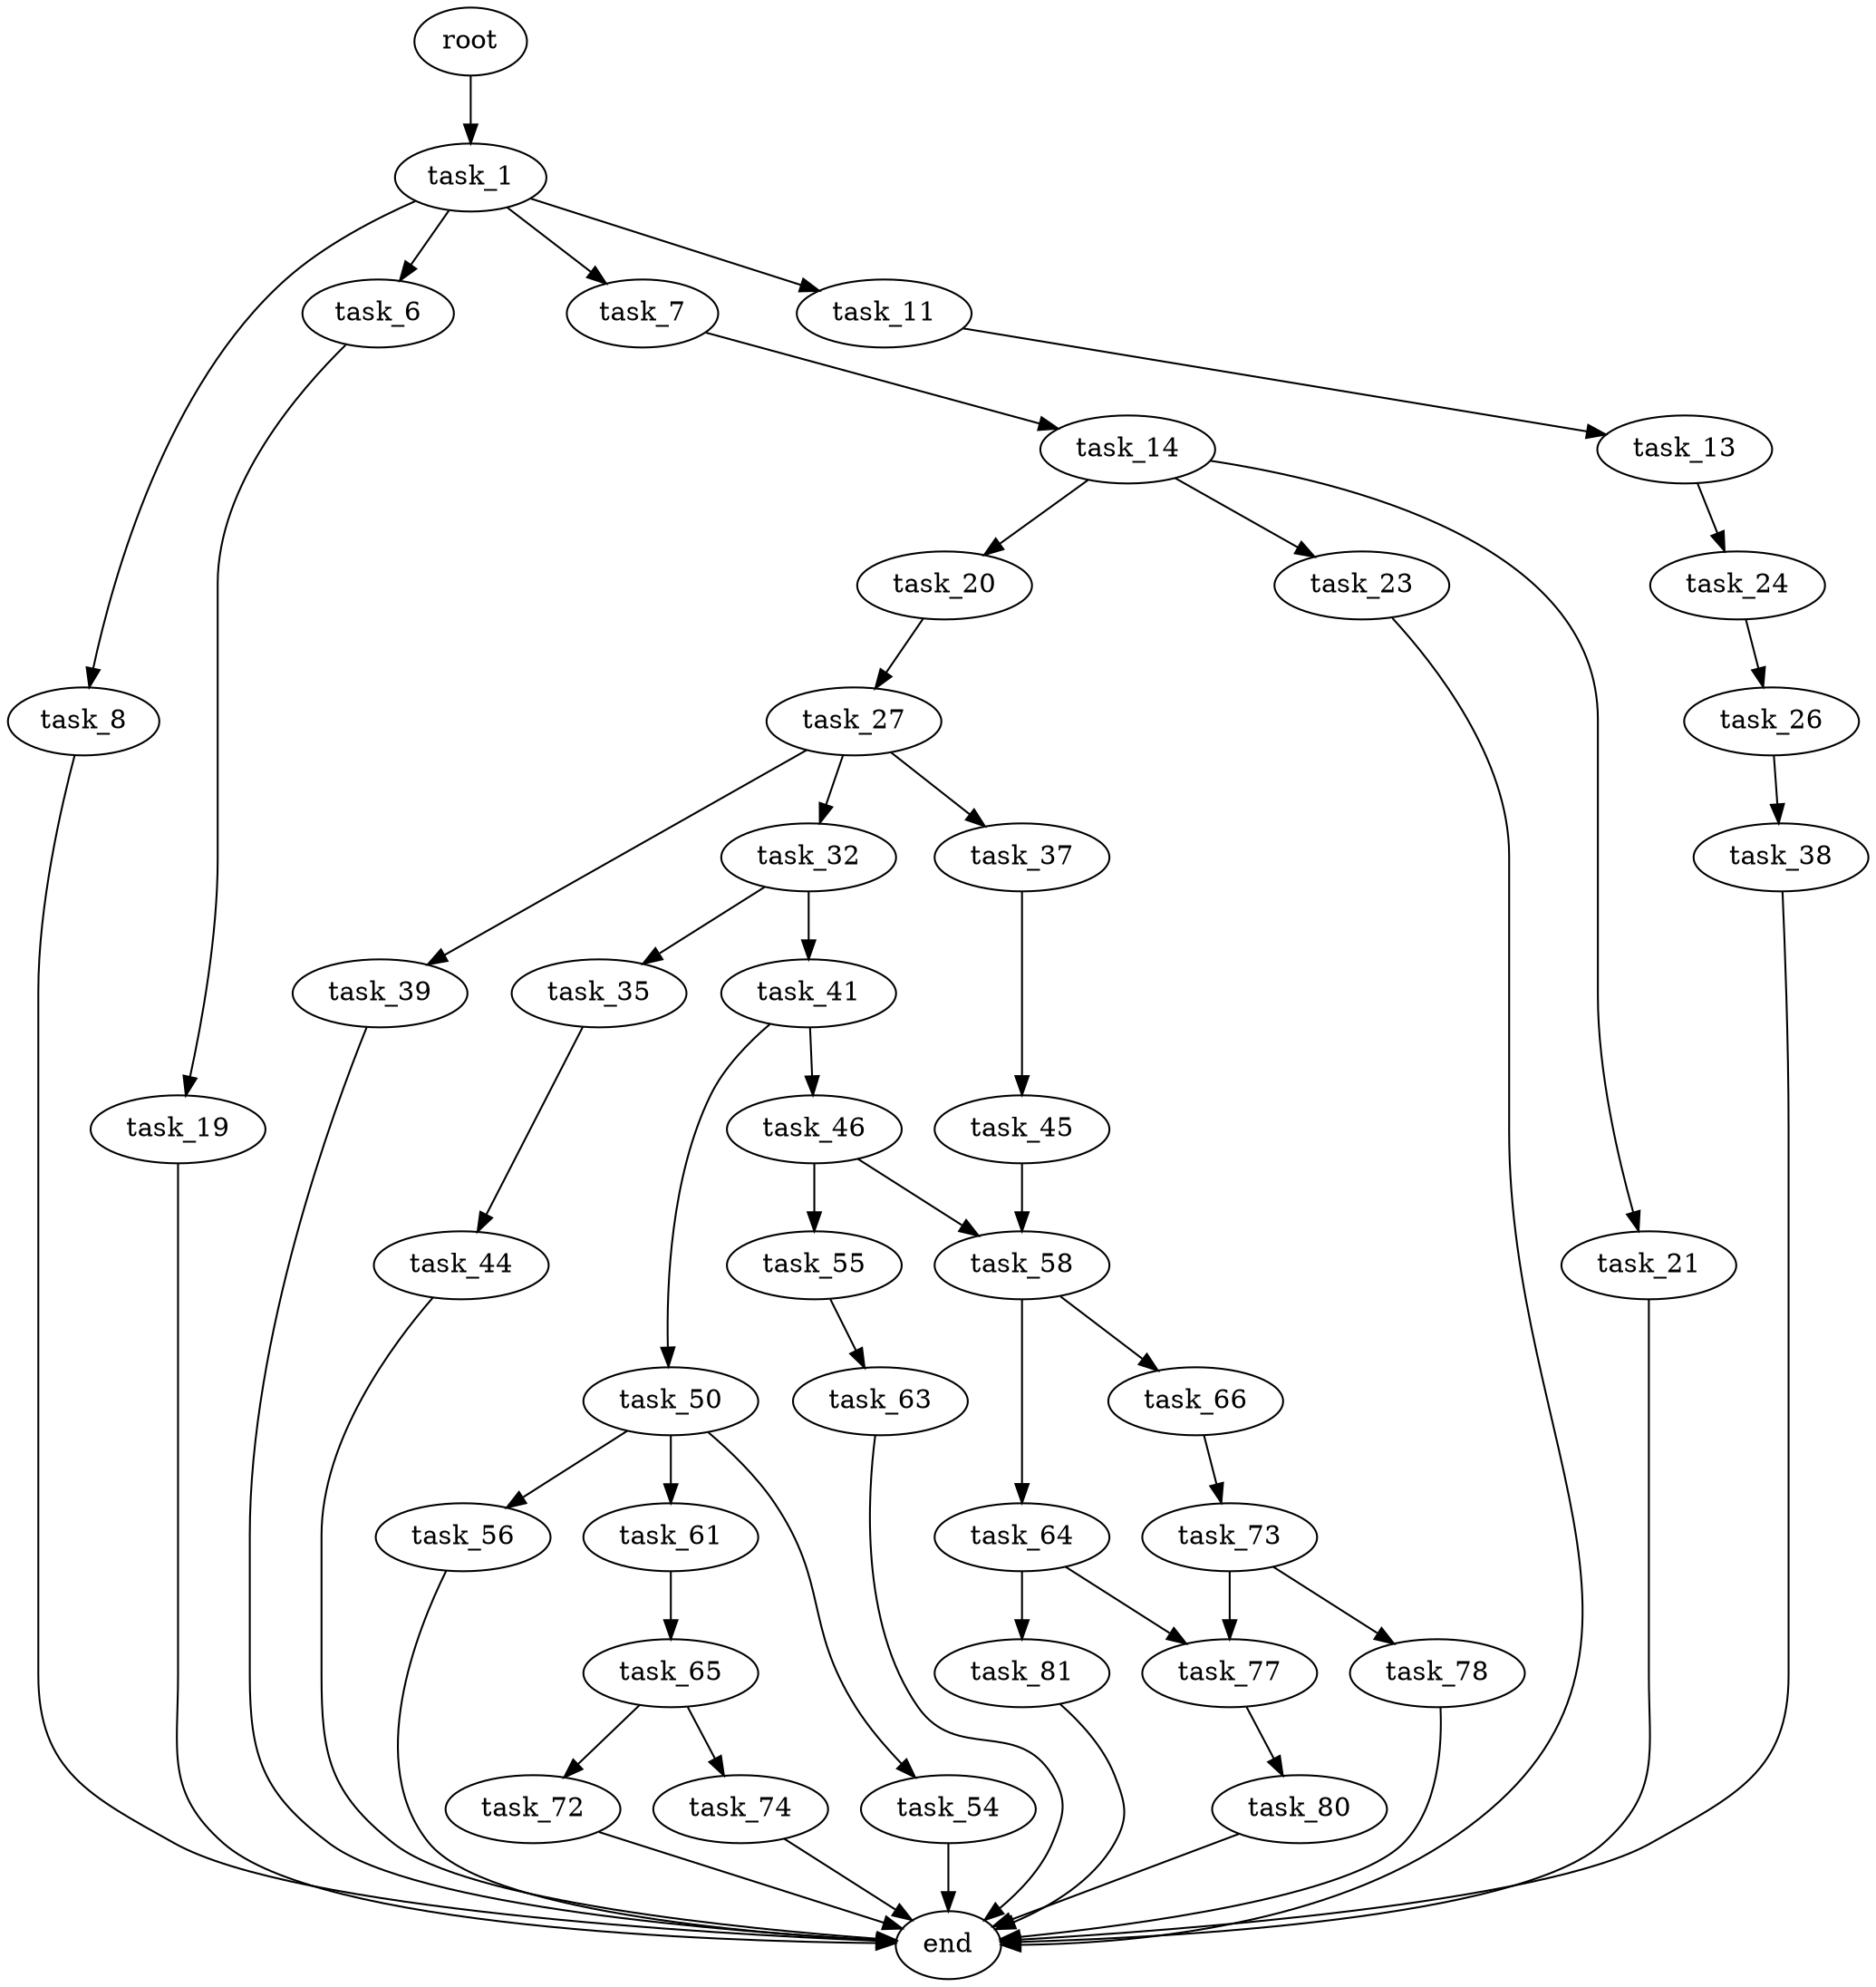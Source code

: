 digraph G {
  root [size="0.000000"];
  task_1 [size="549755813888.000000"];
  task_6 [size="562044867123.000000"];
  task_7 [size="3977145436.000000"];
  task_8 [size="503127236930.000000"];
  task_11 [size="549755813888.000000"];
  task_19 [size="3863293499.000000"];
  task_14 [size="231928233984.000000"];
  end [size="0.000000"];
  task_13 [size="25594920337.000000"];
  task_24 [size="38728012384.000000"];
  task_20 [size="863478983016.000000"];
  task_21 [size="28991029248.000000"];
  task_23 [size="231928233984.000000"];
  task_27 [size="3758209954.000000"];
  task_26 [size="872509491118.000000"];
  task_38 [size="6445965146.000000"];
  task_32 [size="15508484891.000000"];
  task_37 [size="121297771836.000000"];
  task_39 [size="20863446734.000000"];
  task_35 [size="1192103833775.000000"];
  task_41 [size="44557364652.000000"];
  task_44 [size="505277166680.000000"];
  task_45 [size="356095546742.000000"];
  task_46 [size="153124740336.000000"];
  task_50 [size="112342033968.000000"];
  task_58 [size="1073741824000.000000"];
  task_55 [size="231928233984.000000"];
  task_54 [size="16872322244.000000"];
  task_56 [size="240545845455.000000"];
  task_61 [size="231928233984.000000"];
  task_63 [size="549755813888.000000"];
  task_64 [size="28991029248.000000"];
  task_66 [size="300298221.000000"];
  task_65 [size="1073741824000.000000"];
  task_77 [size="415604430489.000000"];
  task_81 [size="11853830664.000000"];
  task_72 [size="34570637496.000000"];
  task_74 [size="14401485884.000000"];
  task_73 [size="229861647753.000000"];
  task_78 [size="217045487989.000000"];
  task_80 [size="199401229450.000000"];

  root -> task_1 [size="1.000000"];
  task_1 -> task_6 [size="536870912.000000"];
  task_1 -> task_7 [size="536870912.000000"];
  task_1 -> task_8 [size="536870912.000000"];
  task_1 -> task_11 [size="536870912.000000"];
  task_6 -> task_19 [size="411041792.000000"];
  task_7 -> task_14 [size="75497472.000000"];
  task_8 -> end [size="1.000000"];
  task_11 -> task_13 [size="536870912.000000"];
  task_19 -> end [size="1.000000"];
  task_14 -> task_20 [size="301989888.000000"];
  task_14 -> task_21 [size="301989888.000000"];
  task_14 -> task_23 [size="301989888.000000"];
  task_13 -> task_24 [size="33554432.000000"];
  task_24 -> task_26 [size="838860800.000000"];
  task_20 -> task_27 [size="536870912.000000"];
  task_21 -> end [size="1.000000"];
  task_23 -> end [size="1.000000"];
  task_27 -> task_32 [size="75497472.000000"];
  task_27 -> task_37 [size="75497472.000000"];
  task_27 -> task_39 [size="75497472.000000"];
  task_26 -> task_38 [size="679477248.000000"];
  task_38 -> end [size="1.000000"];
  task_32 -> task_35 [size="838860800.000000"];
  task_32 -> task_41 [size="838860800.000000"];
  task_37 -> task_45 [size="134217728.000000"];
  task_39 -> end [size="1.000000"];
  task_35 -> task_44 [size="838860800.000000"];
  task_41 -> task_46 [size="134217728.000000"];
  task_41 -> task_50 [size="134217728.000000"];
  task_44 -> end [size="1.000000"];
  task_45 -> task_58 [size="411041792.000000"];
  task_46 -> task_55 [size="301989888.000000"];
  task_46 -> task_58 [size="301989888.000000"];
  task_50 -> task_54 [size="134217728.000000"];
  task_50 -> task_56 [size="134217728.000000"];
  task_50 -> task_61 [size="134217728.000000"];
  task_58 -> task_64 [size="838860800.000000"];
  task_58 -> task_66 [size="838860800.000000"];
  task_55 -> task_63 [size="301989888.000000"];
  task_54 -> end [size="1.000000"];
  task_56 -> end [size="1.000000"];
  task_61 -> task_65 [size="301989888.000000"];
  task_63 -> end [size="1.000000"];
  task_64 -> task_77 [size="75497472.000000"];
  task_64 -> task_81 [size="75497472.000000"];
  task_66 -> task_73 [size="33554432.000000"];
  task_65 -> task_72 [size="838860800.000000"];
  task_65 -> task_74 [size="838860800.000000"];
  task_77 -> task_80 [size="301989888.000000"];
  task_81 -> end [size="1.000000"];
  task_72 -> end [size="1.000000"];
  task_74 -> end [size="1.000000"];
  task_73 -> task_77 [size="209715200.000000"];
  task_73 -> task_78 [size="209715200.000000"];
  task_78 -> end [size="1.000000"];
  task_80 -> end [size="1.000000"];
}

